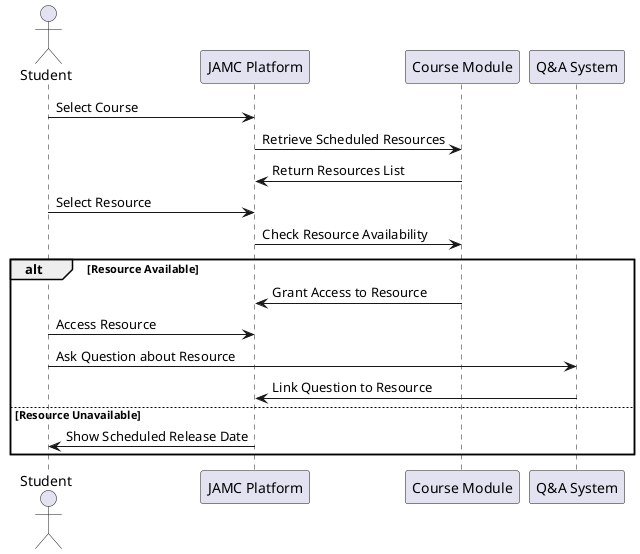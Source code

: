 @startuml
actor Student
participant "JAMC Platform" as Platform
participant "Course Module" as Course
participant "Q&A System" as QnA

Student -> Platform: Select Course
Platform -> Course: Retrieve Scheduled Resources
Course -> Platform: Return Resources List
Student -> Platform: Select Resource
Platform -> Course: Check Resource Availability
alt Resource Available
    Course -> Platform: Grant Access to Resource
    Student -> Platform: Access Resource
    Student -> QnA: Ask Question about Resource
    QnA -> Platform: Link Question to Resource
else Resource Unavailable
    Platform -> Student: Show Scheduled Release Date
end
@enduml
